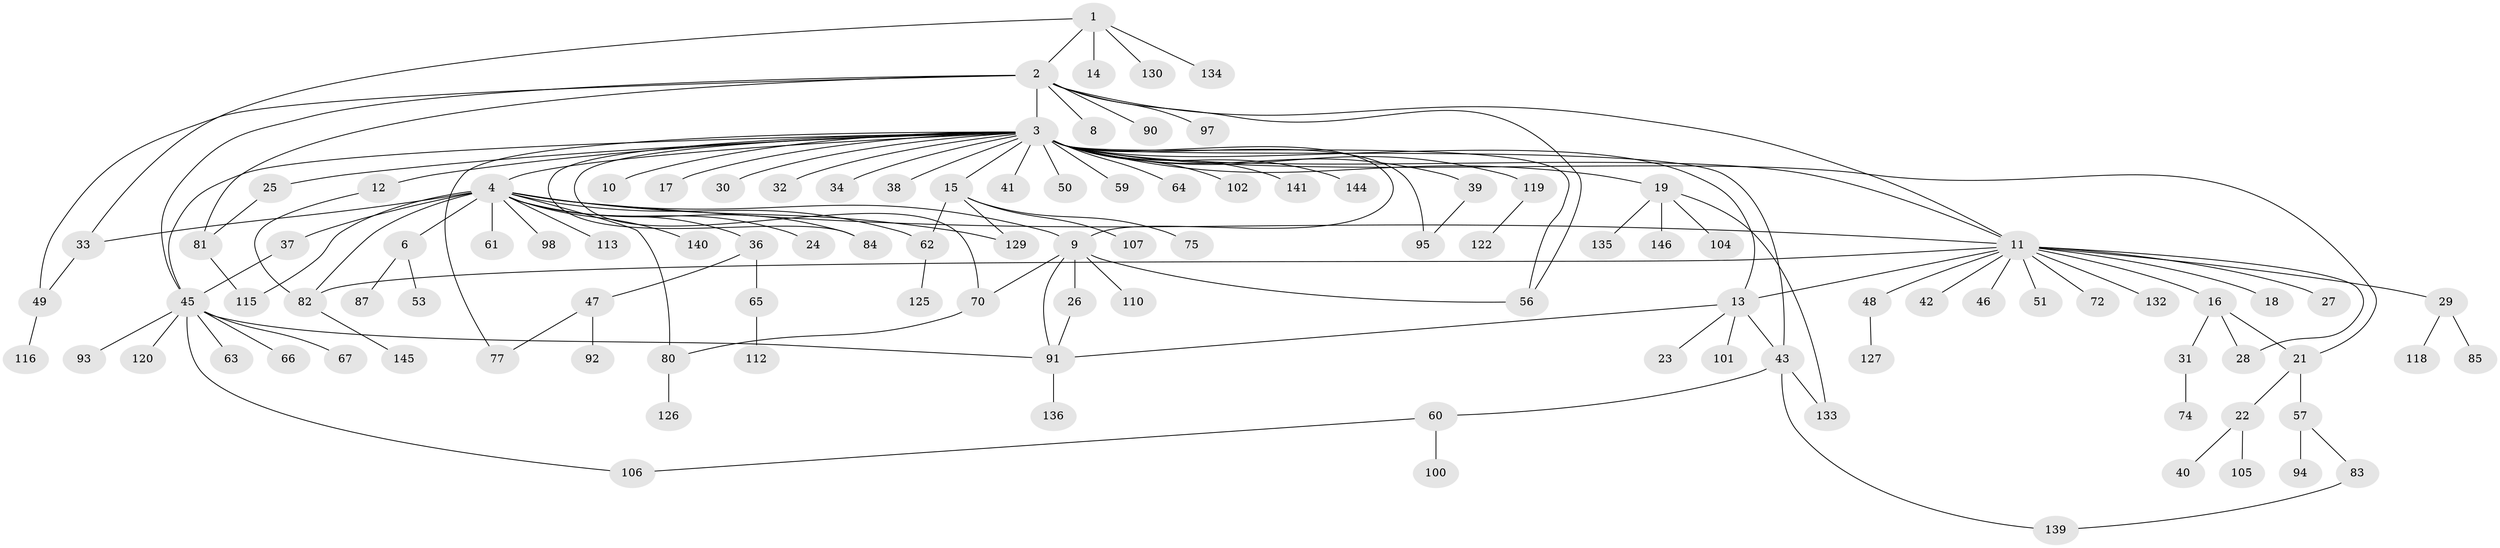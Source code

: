 // Generated by graph-tools (version 1.1) at 2025/51/02/27/25 19:51:58]
// undirected, 110 vertices, 139 edges
graph export_dot {
graph [start="1"]
  node [color=gray90,style=filled];
  1 [super="+76"];
  2 [super="+55"];
  3 [super="+7"];
  4 [super="+5"];
  6 [super="+108"];
  8;
  9 [super="+35"];
  10 [super="+124"];
  11 [super="+103"];
  12;
  13 [super="+58"];
  14;
  15 [super="+20"];
  16;
  17;
  18;
  19 [super="+143"];
  21 [super="+137"];
  22;
  23;
  24;
  25 [super="+52"];
  26 [super="+131"];
  27 [super="+78"];
  28 [super="+142"];
  29 [super="+44"];
  30;
  31;
  32;
  33 [super="+71"];
  34;
  36;
  37;
  38;
  39 [super="+89"];
  40 [super="+69"];
  41;
  42;
  43 [super="+73"];
  45 [super="+54"];
  46;
  47;
  48;
  49 [super="+111"];
  50;
  51;
  53 [super="+114"];
  56;
  57;
  59;
  60 [super="+68"];
  61;
  62;
  63;
  64 [super="+109"];
  65 [super="+88"];
  66;
  67;
  70;
  72 [super="+79"];
  74;
  75;
  77 [super="+138"];
  80 [super="+86"];
  81;
  82 [super="+96"];
  83;
  84;
  85;
  87;
  90;
  91 [super="+99"];
  92;
  93;
  94;
  95 [super="+117"];
  97 [super="+123"];
  98;
  100;
  101;
  102;
  104;
  105;
  106;
  107;
  110 [super="+128"];
  112;
  113;
  115 [super="+121"];
  116;
  118;
  119;
  120;
  122;
  125;
  126;
  127;
  129;
  130;
  132;
  133;
  134;
  135;
  136;
  139;
  140;
  141;
  144;
  145;
  146;
  1 -- 2;
  1 -- 14;
  1 -- 33;
  1 -- 130;
  1 -- 134;
  2 -- 3 [weight=2];
  2 -- 8;
  2 -- 11;
  2 -- 97;
  2 -- 45;
  2 -- 49;
  2 -- 81;
  2 -- 56;
  2 -- 90;
  3 -- 4;
  3 -- 15 [weight=2];
  3 -- 17;
  3 -- 19;
  3 -- 25;
  3 -- 38;
  3 -- 45;
  3 -- 77;
  3 -- 64 [weight=3];
  3 -- 70;
  3 -- 9;
  3 -- 10;
  3 -- 11;
  3 -- 12;
  3 -- 13;
  3 -- 141;
  3 -- 144;
  3 -- 84;
  3 -- 30;
  3 -- 95;
  3 -- 32;
  3 -- 34;
  3 -- 102;
  3 -- 39;
  3 -- 41;
  3 -- 43;
  3 -- 50;
  3 -- 119;
  3 -- 56;
  3 -- 59;
  3 -- 21;
  4 -- 11;
  4 -- 33;
  4 -- 61;
  4 -- 80;
  4 -- 82;
  4 -- 84;
  4 -- 98;
  4 -- 113;
  4 -- 129;
  4 -- 140;
  4 -- 36;
  4 -- 37;
  4 -- 6;
  4 -- 9;
  4 -- 24;
  4 -- 62;
  4 -- 115;
  6 -- 53;
  6 -- 87;
  9 -- 26;
  9 -- 56;
  9 -- 70;
  9 -- 110;
  9 -- 91;
  11 -- 16;
  11 -- 18;
  11 -- 27;
  11 -- 28;
  11 -- 29;
  11 -- 42;
  11 -- 46;
  11 -- 48;
  11 -- 51;
  11 -- 72;
  11 -- 82;
  11 -- 132;
  11 -- 13;
  12 -- 82;
  13 -- 23;
  13 -- 43;
  13 -- 101;
  13 -- 91;
  15 -- 129;
  15 -- 75;
  15 -- 107;
  15 -- 62;
  16 -- 21;
  16 -- 31;
  16 -- 28;
  19 -- 104;
  19 -- 135;
  19 -- 146;
  19 -- 133;
  21 -- 22;
  21 -- 57;
  22 -- 40;
  22 -- 105;
  25 -- 81;
  26 -- 91;
  29 -- 85;
  29 -- 118;
  31 -- 74;
  33 -- 49;
  36 -- 47;
  36 -- 65;
  37 -- 45;
  39 -- 95;
  43 -- 60;
  43 -- 139;
  43 -- 133;
  45 -- 93;
  45 -- 66;
  45 -- 67;
  45 -- 120;
  45 -- 106;
  45 -- 63;
  45 -- 91;
  47 -- 77;
  47 -- 92;
  48 -- 127;
  49 -- 116;
  57 -- 83;
  57 -- 94;
  60 -- 100;
  60 -- 106;
  62 -- 125;
  65 -- 112;
  70 -- 80;
  80 -- 126;
  81 -- 115;
  82 -- 145;
  83 -- 139;
  91 -- 136;
  119 -- 122;
}
